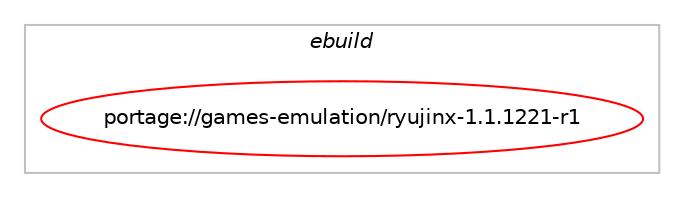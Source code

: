 digraph prolog {

# *************
# Graph options
# *************

newrank=true;
concentrate=true;
compound=true;
graph [rankdir=LR,fontname=Helvetica,fontsize=10,ranksep=1.5];#, ranksep=2.5, nodesep=0.2];
edge  [arrowhead=vee];
node  [fontname=Helvetica,fontsize=10];

# **********
# The ebuild
# **********

subgraph cluster_leftcol {
color=gray;
label=<<i>ebuild</i>>;
id [label="portage://games-emulation/ryujinx-1.1.1221-r1", color=red, width=4, href="../games-emulation/ryujinx-1.1.1221-r1.svg"];
}

# ****************
# The dependencies
# ****************

subgraph cluster_midcol {
color=gray;
label=<<i>dependencies</i>>;
subgraph cluster_compile {
fillcolor="#eeeeee";
style=filled;
label=<<i>compile</i>>;
}
subgraph cluster_compileandrun {
fillcolor="#eeeeee";
style=filled;
label=<<i>compile and run</i>>;
}
subgraph cluster_run {
fillcolor="#eeeeee";
style=filled;
label=<<i>run</i>>;
# *** BEGIN UNKNOWN DEPENDENCY TYPE (TODO) ***
# id -> equal(package_dependency(portage://games-emulation/ryujinx-1.1.1221-r1,run,no,app-arch,brotli,none,[,,],[],[]))
# *** END UNKNOWN DEPENDENCY TYPE (TODO) ***

# *** BEGIN UNKNOWN DEPENDENCY TYPE (TODO) ***
# id -> equal(package_dependency(portage://games-emulation/ryujinx-1.1.1221-r1,run,no,dev-libs,expat,none,[,,],[],[]))
# *** END UNKNOWN DEPENDENCY TYPE (TODO) ***

# *** BEGIN UNKNOWN DEPENDENCY TYPE (TODO) ***
# id -> equal(package_dependency(portage://games-emulation/ryujinx-1.1.1221-r1,run,no,dev-libs,icu,none,[,,],[],[]))
# *** END UNKNOWN DEPENDENCY TYPE (TODO) ***

# *** BEGIN UNKNOWN DEPENDENCY TYPE (TODO) ***
# id -> equal(package_dependency(portage://games-emulation/ryujinx-1.1.1221-r1,run,no,dev-libs,libxml2,none,[,,],[],[]))
# *** END UNKNOWN DEPENDENCY TYPE (TODO) ***

# *** BEGIN UNKNOWN DEPENDENCY TYPE (TODO) ***
# id -> equal(package_dependency(portage://games-emulation/ryujinx-1.1.1221-r1,run,no,dev-libs,openssl,none,[,,],[],[]))
# *** END UNKNOWN DEPENDENCY TYPE (TODO) ***

# *** BEGIN UNKNOWN DEPENDENCY TYPE (TODO) ***
# id -> equal(package_dependency(portage://games-emulation/ryujinx-1.1.1221-r1,run,no,dev-libs,wayland,none,[,,],[],[]))
# *** END UNKNOWN DEPENDENCY TYPE (TODO) ***

# *** BEGIN UNKNOWN DEPENDENCY TYPE (TODO) ***
# id -> equal(package_dependency(portage://games-emulation/ryujinx-1.1.1221-r1,run,no,media-gfx,graphite2,none,[,,],[],[]))
# *** END UNKNOWN DEPENDENCY TYPE (TODO) ***

# *** BEGIN UNKNOWN DEPENDENCY TYPE (TODO) ***
# id -> equal(package_dependency(portage://games-emulation/ryujinx-1.1.1221-r1,run,no,media-libs,alsa-lib,none,[,,],[],[]))
# *** END UNKNOWN DEPENDENCY TYPE (TODO) ***

# *** BEGIN UNKNOWN DEPENDENCY TYPE (TODO) ***
# id -> equal(package_dependency(portage://games-emulation/ryujinx-1.1.1221-r1,run,no,media-libs,fontconfig,none,[,,],[],[]))
# *** END UNKNOWN DEPENDENCY TYPE (TODO) ***

# *** BEGIN UNKNOWN DEPENDENCY TYPE (TODO) ***
# id -> equal(package_dependency(portage://games-emulation/ryujinx-1.1.1221-r1,run,no,media-libs,freetype,none,[,,],[],[]))
# *** END UNKNOWN DEPENDENCY TYPE (TODO) ***

# *** BEGIN UNKNOWN DEPENDENCY TYPE (TODO) ***
# id -> equal(package_dependency(portage://games-emulation/ryujinx-1.1.1221-r1,run,no,media-libs,harfbuzz,none,[,,],[],[]))
# *** END UNKNOWN DEPENDENCY TYPE (TODO) ***

# *** BEGIN UNKNOWN DEPENDENCY TYPE (TODO) ***
# id -> equal(package_dependency(portage://games-emulation/ryujinx-1.1.1221-r1,run,no,media-libs,libglvnd,none,[,,],[],[use(enable(X),none)]))
# *** END UNKNOWN DEPENDENCY TYPE (TODO) ***

# *** BEGIN UNKNOWN DEPENDENCY TYPE (TODO) ***
# id -> equal(package_dependency(portage://games-emulation/ryujinx-1.1.1221-r1,run,no,media-libs,libpng,none,[,,],[],[]))
# *** END UNKNOWN DEPENDENCY TYPE (TODO) ***

# *** BEGIN UNKNOWN DEPENDENCY TYPE (TODO) ***
# id -> equal(package_dependency(portage://games-emulation/ryujinx-1.1.1221-r1,run,no,media-libs,libpulse,none,[,,],[],[]))
# *** END UNKNOWN DEPENDENCY TYPE (TODO) ***

# *** BEGIN UNKNOWN DEPENDENCY TYPE (TODO) ***
# id -> equal(package_dependency(portage://games-emulation/ryujinx-1.1.1221-r1,run,no,media-libs,libsdl2,none,[,,],[],[]))
# *** END UNKNOWN DEPENDENCY TYPE (TODO) ***

# *** BEGIN UNKNOWN DEPENDENCY TYPE (TODO) ***
# id -> equal(package_dependency(portage://games-emulation/ryujinx-1.1.1221-r1,run,no,media-video,pipewire,none,[,,],[],[]))
# *** END UNKNOWN DEPENDENCY TYPE (TODO) ***

# *** BEGIN UNKNOWN DEPENDENCY TYPE (TODO) ***
# id -> equal(package_dependency(portage://games-emulation/ryujinx-1.1.1221-r1,run,no,virtual,dotnet-sdk,none,[,,],[slot(8.0)],[]))
# *** END UNKNOWN DEPENDENCY TYPE (TODO) ***

# *** BEGIN UNKNOWN DEPENDENCY TYPE (TODO) ***
# id -> equal(package_dependency(portage://games-emulation/ryujinx-1.1.1221-r1,run,no,x11-libs,gtk+,none,[,,],[slot(3)],[]))
# *** END UNKNOWN DEPENDENCY TYPE (TODO) ***

# *** BEGIN UNKNOWN DEPENDENCY TYPE (TODO) ***
# id -> equal(package_dependency(portage://games-emulation/ryujinx-1.1.1221-r1,run,no,x11-libs,libX11,none,[,,],[],[]))
# *** END UNKNOWN DEPENDENCY TYPE (TODO) ***

}
}

# **************
# The candidates
# **************

subgraph cluster_choices {
rank=same;
color=gray;
label=<<i>candidates</i>>;

}

}
